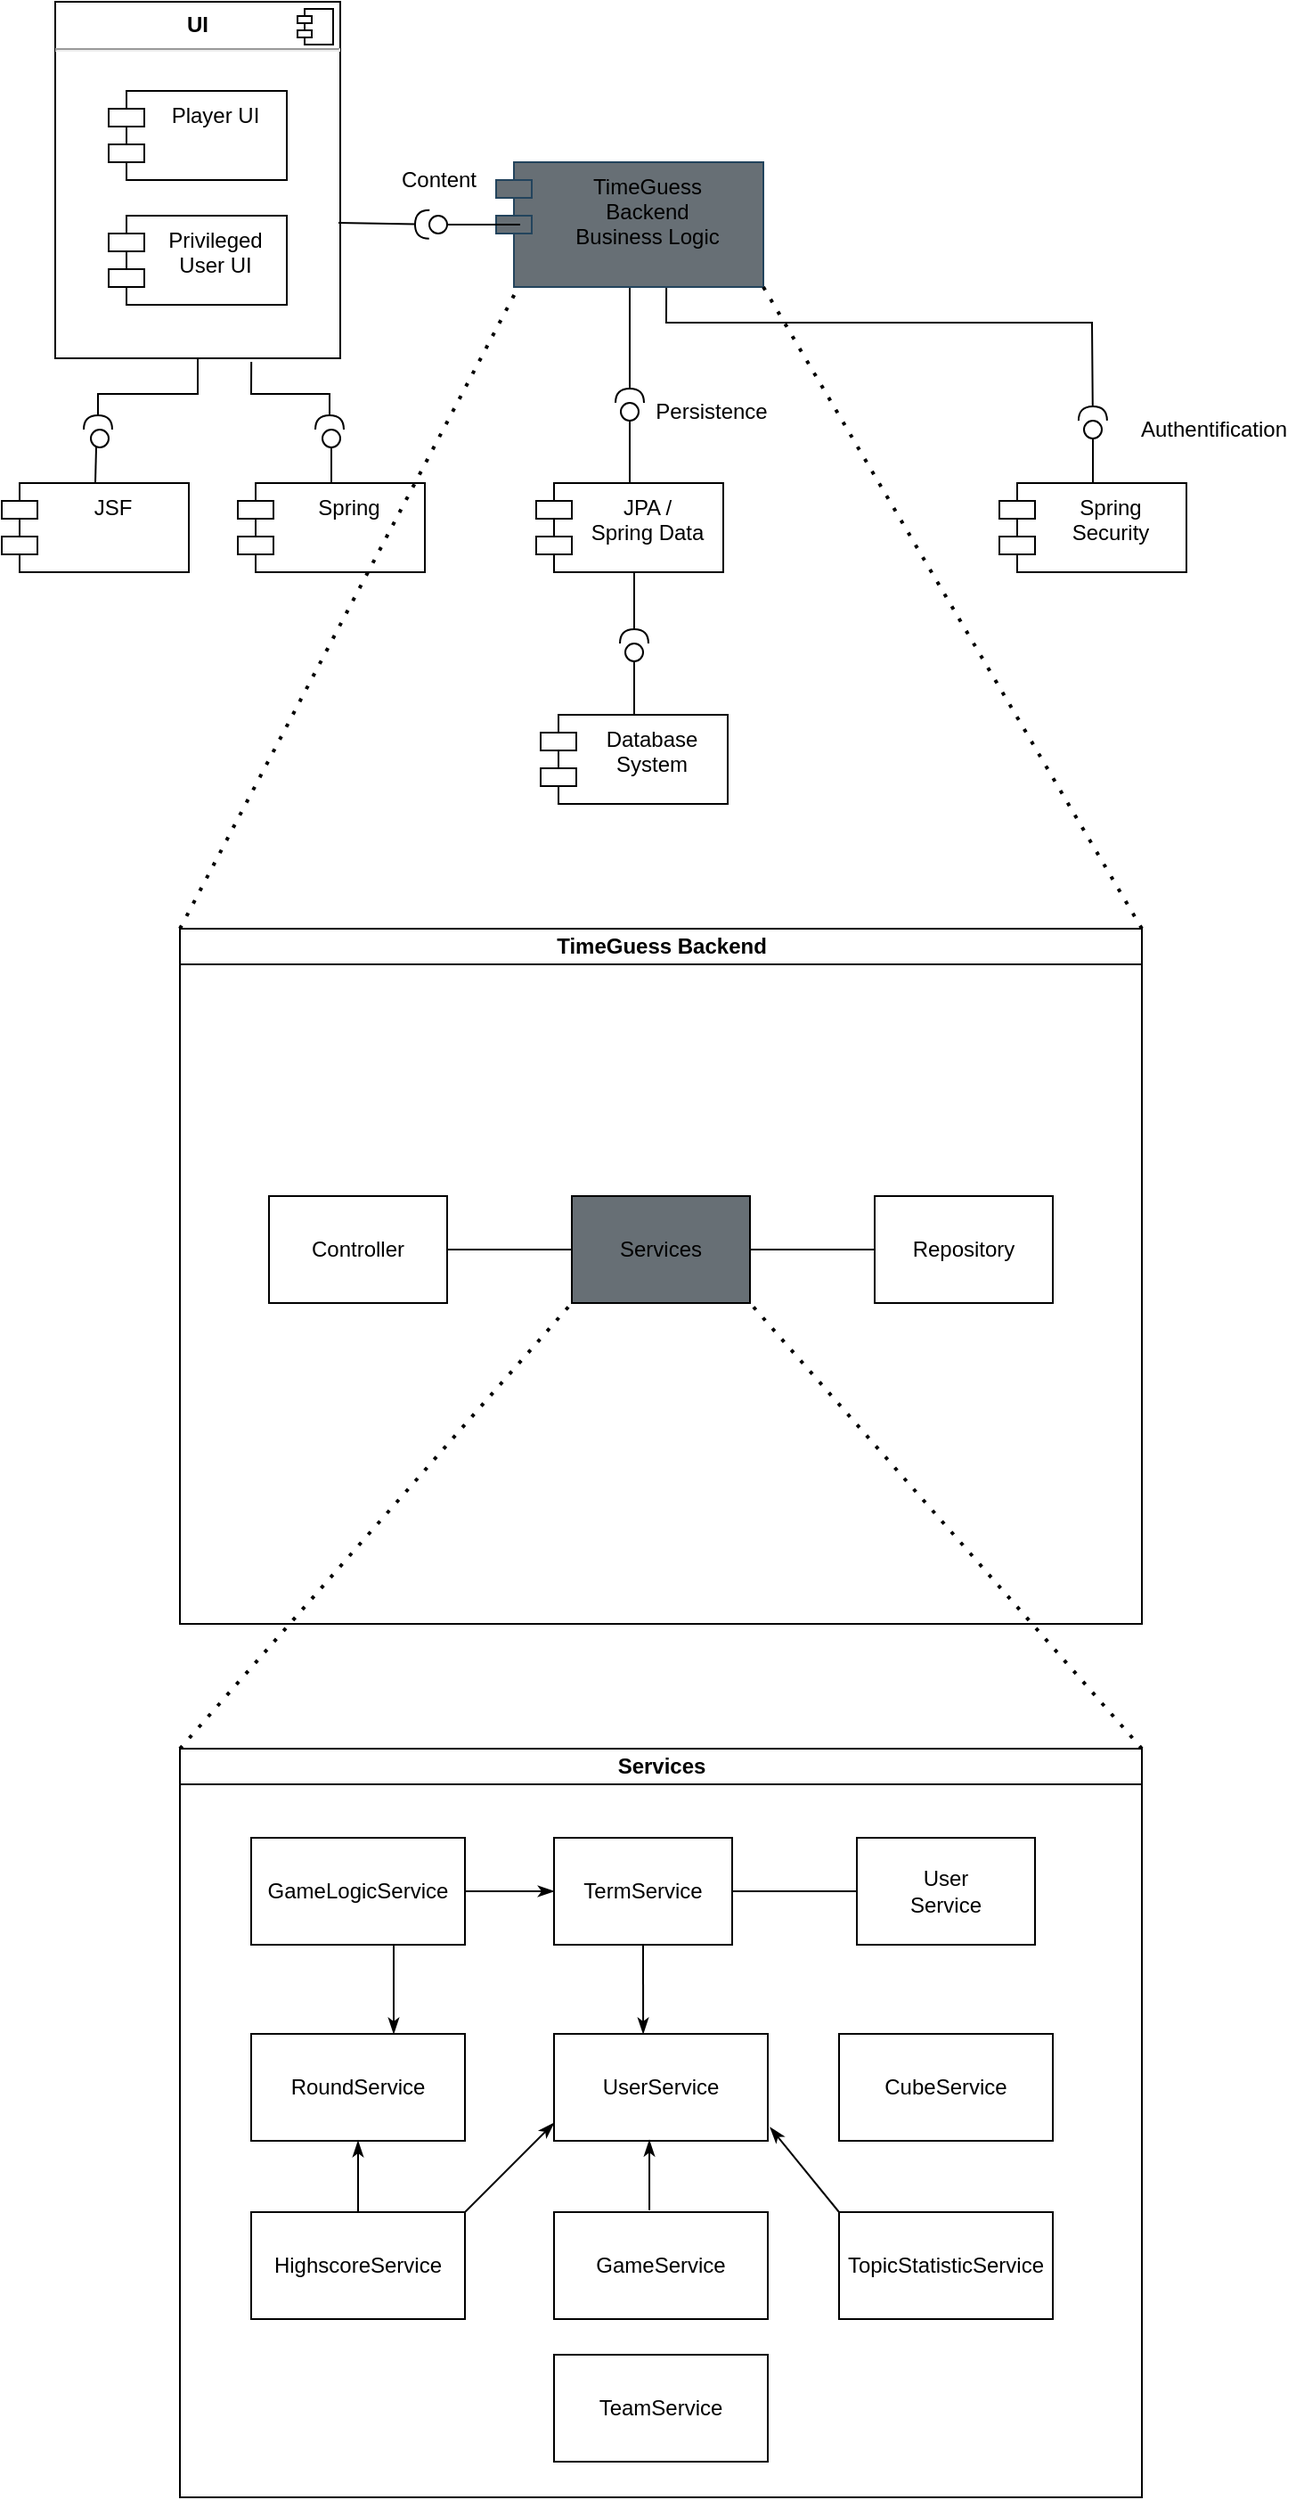 <mxfile version="14.7.9" type="device"><diagram id="rt7NIn523p_L0dynWBrs" name="Page-1"><mxGraphModel dx="1422" dy="804" grid="1" gridSize="10" guides="1" tooltips="1" connect="1" arrows="1" fold="1" page="1" pageScale="1" pageWidth="850" pageHeight="2000" math="0" shadow="0"><root><mxCell id="0"/><mxCell id="1" parent="0"/><mxCell id="g4oZW4oIOopWvnvhJMhC-8" value="JSF" style="shape=module;align=left;spacingLeft=20;align=center;verticalAlign=top;" parent="1" vertex="1"><mxGeometry x="40" y="540" width="105" height="50" as="geometry"/></mxCell><mxCell id="g4oZW4oIOopWvnvhJMhC-9" value="&lt;div&gt;Persistence&lt;/div&gt;" style="text;html=1;align=center;verticalAlign=middle;resizable=0;points=[];autosize=1;" parent="1" vertex="1"><mxGeometry x="397.5" y="490" width="80" height="20" as="geometry"/></mxCell><mxCell id="g4oZW4oIOopWvnvhJMhC-11" value="&lt;p style=&quot;margin: 0px ; margin-top: 6px ; text-align: center&quot;&gt;&lt;b&gt;UI&lt;/b&gt;&lt;/p&gt;&lt;hr&gt;&lt;p style=&quot;margin: 0px ; margin-left: 8px&quot;&gt;&lt;br&gt;&lt;/p&gt;" style="align=left;overflow=fill;html=1;dropTarget=0;" parent="1" vertex="1"><mxGeometry x="70" y="270" width="160" height="200" as="geometry"/></mxCell><mxCell id="g4oZW4oIOopWvnvhJMhC-12" value="" style="shape=component;jettyWidth=8;jettyHeight=4;" parent="g4oZW4oIOopWvnvhJMhC-11" vertex="1"><mxGeometry x="1" width="20" height="20" relative="1" as="geometry"><mxPoint x="-24" y="4" as="offset"/></mxGeometry></mxCell><mxCell id="g4oZW4oIOopWvnvhJMhC-13" value="Privileged&#xA;User UI" style="shape=module;align=left;spacingLeft=20;align=center;verticalAlign=top;" parent="1" vertex="1"><mxGeometry x="100" y="390" width="100" height="50" as="geometry"/></mxCell><mxCell id="g4oZW4oIOopWvnvhJMhC-15" value="Player UI" style="shape=module;align=left;spacingLeft=20;align=center;verticalAlign=top;" parent="1" vertex="1"><mxGeometry x="100" y="320" width="100" height="50" as="geometry"/></mxCell><mxCell id="g4oZW4oIOopWvnvhJMhC-31" value="" style="rounded=0;orthogonalLoop=1;jettySize=auto;html=1;endArrow=none;endFill=0;exitX=0.5;exitY=0;exitDx=0;exitDy=0;" parent="1" source="g4oZW4oIOopWvnvhJMhC-8" edge="1"><mxGeometry relative="1" as="geometry"><mxPoint x="400" y="365" as="sourcePoint"/><mxPoint x="93" y="520" as="targetPoint"/></mxGeometry></mxCell><mxCell id="g4oZW4oIOopWvnvhJMhC-33" value="" style="ellipse;whiteSpace=wrap;html=1;fontFamily=Helvetica;fontSize=12;fontColor=#000000;align=center;strokeColor=#000000;fillColor=#ffffff;points=[];aspect=fixed;resizable=0;" parent="1" vertex="1"><mxGeometry x="90" y="510" width="10" height="10" as="geometry"/></mxCell><mxCell id="g4oZW4oIOopWvnvhJMhC-35" value="" style="rounded=0;orthogonalLoop=1;jettySize=auto;html=1;endArrow=halfCircle;endFill=0;endSize=6;strokeWidth=1;exitX=0.5;exitY=1;exitDx=0;exitDy=0;" parent="1" source="g4oZW4oIOopWvnvhJMhC-11" edge="1"><mxGeometry relative="1" as="geometry"><mxPoint x="150" y="470" as="sourcePoint"/><mxPoint x="94" y="510" as="targetPoint"/><Array as="points"><mxPoint x="150" y="490"/><mxPoint x="94" y="490"/></Array></mxGeometry></mxCell><mxCell id="g4oZW4oIOopWvnvhJMhC-36" value="JPA /&#xA;Spring Data&#xA;" style="shape=module;align=left;spacingLeft=20;align=center;verticalAlign=top;" parent="1" vertex="1"><mxGeometry x="340" y="540" width="105" height="50" as="geometry"/></mxCell><mxCell id="g4oZW4oIOopWvnvhJMhC-37" value="" style="rounded=0;orthogonalLoop=1;jettySize=auto;html=1;endArrow=none;endFill=0;exitX=0.5;exitY=0;exitDx=0;exitDy=0;" parent="1" source="g4oZW4oIOopWvnvhJMhC-36" target="g4oZW4oIOopWvnvhJMhC-38" edge="1"><mxGeometry relative="1" as="geometry"><mxPoint x="642.5" y="365" as="sourcePoint"/><mxPoint x="412.5" y="520" as="targetPoint"/></mxGeometry></mxCell><mxCell id="g4oZW4oIOopWvnvhJMhC-38" value="" style="ellipse;whiteSpace=wrap;html=1;fontFamily=Helvetica;fontSize=12;fontColor=#000000;align=center;strokeColor=#000000;fillColor=#ffffff;points=[];aspect=fixed;resizable=0;" parent="1" vertex="1"><mxGeometry x="387.5" y="495" width="10" height="10" as="geometry"/></mxCell><mxCell id="g4oZW4oIOopWvnvhJMhC-39" value="" style="rounded=0;orthogonalLoop=1;jettySize=auto;html=1;endArrow=halfCircle;endFill=0;endSize=6;strokeWidth=1;" parent="1" source="g4oZW4oIOopWvnvhJMhC-45" target="g4oZW4oIOopWvnvhJMhC-38" edge="1"><mxGeometry relative="1" as="geometry"><mxPoint x="392.5" y="470" as="sourcePoint"/><mxPoint x="392.5" y="500" as="targetPoint"/></mxGeometry></mxCell><mxCell id="g4oZW4oIOopWvnvhJMhC-40" value="Spring&#xA;Security" style="shape=module;align=left;spacingLeft=20;align=center;verticalAlign=top;" parent="1" vertex="1"><mxGeometry x="600" y="540" width="105" height="50" as="geometry"/></mxCell><mxCell id="g4oZW4oIOopWvnvhJMhC-41" value="" style="rounded=0;orthogonalLoop=1;jettySize=auto;html=1;endArrow=none;endFill=0;exitX=0.5;exitY=0;exitDx=0;exitDy=0;" parent="1" source="g4oZW4oIOopWvnvhJMhC-40" target="g4oZW4oIOopWvnvhJMhC-42" edge="1"><mxGeometry relative="1" as="geometry"><mxPoint x="902.5" y="375" as="sourcePoint"/><mxPoint x="672.5" y="530" as="targetPoint"/></mxGeometry></mxCell><mxCell id="g4oZW4oIOopWvnvhJMhC-42" value="" style="ellipse;whiteSpace=wrap;html=1;fontFamily=Helvetica;fontSize=12;fontColor=#000000;align=center;strokeColor=#000000;fillColor=#ffffff;points=[];aspect=fixed;resizable=0;" parent="1" vertex="1"><mxGeometry x="647.5" y="505" width="10" height="10" as="geometry"/></mxCell><mxCell id="g4oZW4oIOopWvnvhJMhC-43" value="" style="rounded=0;orthogonalLoop=1;jettySize=auto;html=1;endArrow=halfCircle;endFill=0;endSize=6;strokeWidth=1;exitX=0.637;exitY=1;exitDx=0;exitDy=0;exitPerimeter=0;" parent="1" source="g4oZW4oIOopWvnvhJMhC-45" target="g4oZW4oIOopWvnvhJMhC-42" edge="1"><mxGeometry relative="1" as="geometry"><mxPoint x="652.5" y="480" as="sourcePoint"/><mxPoint x="652.5" y="510" as="targetPoint"/><Array as="points"><mxPoint x="413" y="450"/><mxPoint x="652" y="450"/></Array></mxGeometry></mxCell><mxCell id="g4oZW4oIOopWvnvhJMhC-44" value="Authentification" style="text;html=1;align=center;verticalAlign=middle;resizable=0;points=[];autosize=1;" parent="1" vertex="1"><mxGeometry x="670" y="500" width="100" height="20" as="geometry"/></mxCell><mxCell id="g4oZW4oIOopWvnvhJMhC-45" value="TimeGuess&#xA;Backend&#xA;Business Logic&#xA;" style="shape=module;align=left;spacingLeft=20;align=center;verticalAlign=top;strokeColor=#23445d;fillColor=#676F75;" parent="1" vertex="1"><mxGeometry x="317.5" y="360" width="150" height="70" as="geometry"/></mxCell><mxCell id="g4oZW4oIOopWvnvhJMhC-51" value="" style="rounded=0;orthogonalLoop=1;jettySize=auto;html=1;endArrow=none;endFill=0;exitX=0.09;exitY=0.5;exitDx=0;exitDy=0;exitPerimeter=0;" parent="1" source="g4oZW4oIOopWvnvhJMhC-45" target="g4oZW4oIOopWvnvhJMhC-53" edge="1"><mxGeometry relative="1" as="geometry"><mxPoint x="320" y="395" as="sourcePoint"/></mxGeometry></mxCell><mxCell id="g4oZW4oIOopWvnvhJMhC-53" value="" style="ellipse;whiteSpace=wrap;html=1;fontFamily=Helvetica;fontSize=12;fontColor=#000000;align=center;strokeColor=#000000;fillColor=#ffffff;points=[];aspect=fixed;resizable=0;" parent="1" vertex="1"><mxGeometry x="280" y="390" width="10" height="10" as="geometry"/></mxCell><mxCell id="g4oZW4oIOopWvnvhJMhC-54" value="" style="rounded=0;orthogonalLoop=1;jettySize=auto;html=1;endArrow=halfCircle;endFill=0;endSize=6;strokeWidth=1;exitX=0.994;exitY=0.62;exitDx=0;exitDy=0;exitPerimeter=0;" parent="1" source="g4oZW4oIOopWvnvhJMhC-11" target="g4oZW4oIOopWvnvhJMhC-53" edge="1"><mxGeometry relative="1" as="geometry"><mxPoint x="230" y="382.308" as="sourcePoint"/><mxPoint x="280" y="390" as="targetPoint"/></mxGeometry></mxCell><mxCell id="g4oZW4oIOopWvnvhJMhC-55" value="Database&#xA;System&#xA;" style="shape=module;align=left;spacingLeft=20;align=center;verticalAlign=top;" parent="1" vertex="1"><mxGeometry x="342.5" y="670" width="105" height="50" as="geometry"/></mxCell><mxCell id="g4oZW4oIOopWvnvhJMhC-56" value="" style="rounded=0;orthogonalLoop=1;jettySize=auto;html=1;endArrow=none;endFill=0;exitX=0.5;exitY=0;exitDx=0;exitDy=0;" parent="1" source="g4oZW4oIOopWvnvhJMhC-55" edge="1"><mxGeometry relative="1" as="geometry"><mxPoint x="645" y="475" as="sourcePoint"/><mxPoint x="395" y="640" as="targetPoint"/></mxGeometry></mxCell><mxCell id="g4oZW4oIOopWvnvhJMhC-57" value="" style="ellipse;whiteSpace=wrap;html=1;fontFamily=Helvetica;fontSize=12;fontColor=#000000;align=center;strokeColor=#000000;fillColor=#ffffff;points=[];aspect=fixed;resizable=0;" parent="1" vertex="1"><mxGeometry x="390" y="630" width="10" height="10" as="geometry"/></mxCell><mxCell id="g4oZW4oIOopWvnvhJMhC-58" value="" style="rounded=0;orthogonalLoop=1;jettySize=auto;html=1;endArrow=halfCircle;endFill=0;endSize=6;strokeWidth=1;" parent="1" target="g4oZW4oIOopWvnvhJMhC-57" edge="1"><mxGeometry relative="1" as="geometry"><mxPoint x="395" y="590" as="sourcePoint"/><mxPoint x="395" y="610" as="targetPoint"/></mxGeometry></mxCell><mxCell id="g4oZW4oIOopWvnvhJMhC-61" value="Spring" style="shape=module;align=left;spacingLeft=20;align=center;verticalAlign=top;" parent="1" vertex="1"><mxGeometry x="172.5" y="540" width="105" height="50" as="geometry"/></mxCell><mxCell id="g4oZW4oIOopWvnvhJMhC-62" value="" style="rounded=0;orthogonalLoop=1;jettySize=auto;html=1;endArrow=none;endFill=0;exitX=0.5;exitY=0;exitDx=0;exitDy=0;" parent="1" source="g4oZW4oIOopWvnvhJMhC-61" target="g4oZW4oIOopWvnvhJMhC-63" edge="1"><mxGeometry relative="1" as="geometry"><mxPoint x="230" y="530" as="sourcePoint"/><mxPoint x="230" y="510" as="targetPoint"/></mxGeometry></mxCell><mxCell id="g4oZW4oIOopWvnvhJMhC-63" value="" style="ellipse;whiteSpace=wrap;html=1;fontFamily=Helvetica;fontSize=12;fontColor=#000000;align=center;strokeColor=#000000;fillColor=#ffffff;points=[];aspect=fixed;resizable=0;" parent="1" vertex="1"><mxGeometry x="220" y="510" width="10" height="10" as="geometry"/></mxCell><mxCell id="g4oZW4oIOopWvnvhJMhC-64" value="" style="rounded=0;orthogonalLoop=1;jettySize=auto;html=1;endArrow=halfCircle;endFill=0;endSize=6;strokeWidth=1;exitX=0.688;exitY=1.01;exitDx=0;exitDy=0;exitPerimeter=0;" parent="1" source="g4oZW4oIOopWvnvhJMhC-11" edge="1"><mxGeometry relative="1" as="geometry"><mxPoint x="252.5" y="470" as="sourcePoint"/><mxPoint x="224" y="510" as="targetPoint"/><Array as="points"><mxPoint x="180" y="490"/><mxPoint x="224" y="490"/></Array></mxGeometry></mxCell><mxCell id="i-UX688RtI2lYU_k6VrJ-10" value="&lt;div&gt;Content&lt;/div&gt;" style="text;html=1;align=center;verticalAlign=middle;resizable=0;points=[];autosize=1;" parent="1" vertex="1"><mxGeometry x="255" y="360" width="60" height="20" as="geometry"/></mxCell><mxCell id="TtMqL23Jmk7Lx8U-e9z_-1" value="TimeGuess Backend" style="swimlane;html=1;startSize=20;horizontal=1;containerType=tree;newEdgeStyle={&quot;edgeStyle&quot;:&quot;elbowEdgeStyle&quot;,&quot;startArrow&quot;:&quot;none&quot;,&quot;endArrow&quot;:&quot;none&quot;};" parent="1" vertex="1"><mxGeometry x="140" y="790" width="540" height="390" as="geometry"><mxRectangle x="140" y="790" width="150" height="20" as="alternateBounds"/></mxGeometry></mxCell><mxCell id="TtMqL23Jmk7Lx8U-e9z_-2" value="Services" style="whiteSpace=wrap;html=1;align=center;verticalAlign=middle;treeFolding=1;treeMoving=1;newEdgeStyle={&quot;edgeStyle&quot;:&quot;elbowEdgeStyle&quot;,&quot;startArrow&quot;:&quot;none&quot;,&quot;endArrow&quot;:&quot;none&quot;};fillColor=#676F75;" parent="TtMqL23Jmk7Lx8U-e9z_-1" vertex="1"><mxGeometry x="220" y="150" width="100" height="60" as="geometry"/></mxCell><mxCell id="TtMqL23Jmk7Lx8U-e9z_-3" value="" style="edgeStyle=elbowEdgeStyle;rounded=0;orthogonalLoop=1;jettySize=auto;html=1;elbow=horizontal;startArrow=none;endArrow=none;" parent="TtMqL23Jmk7Lx8U-e9z_-1" source="TtMqL23Jmk7Lx8U-e9z_-2" target="TtMqL23Jmk7Lx8U-e9z_-4" edge="1"><mxGeometry relative="1" as="geometry"/></mxCell><mxCell id="TtMqL23Jmk7Lx8U-e9z_-4" value="Controller" style="whiteSpace=wrap;html=1;align=center;verticalAlign=middle;treeFolding=1;treeMoving=1;newEdgeStyle={&quot;edgeStyle&quot;:&quot;elbowEdgeStyle&quot;,&quot;startArrow&quot;:&quot;none&quot;,&quot;endArrow&quot;:&quot;none&quot;};" parent="TtMqL23Jmk7Lx8U-e9z_-1" vertex="1"><mxGeometry x="50" y="150" width="100" height="60" as="geometry"/></mxCell><mxCell id="TtMqL23Jmk7Lx8U-e9z_-5" value="" style="edgeStyle=elbowEdgeStyle;rounded=0;orthogonalLoop=1;jettySize=auto;html=1;elbow=horizontal;startArrow=none;endArrow=none;" parent="TtMqL23Jmk7Lx8U-e9z_-1" source="TtMqL23Jmk7Lx8U-e9z_-2" target="TtMqL23Jmk7Lx8U-e9z_-6" edge="1"><mxGeometry relative="1" as="geometry"/></mxCell><mxCell id="TtMqL23Jmk7Lx8U-e9z_-6" value="Repository" style="whiteSpace=wrap;html=1;align=center;verticalAlign=middle;treeFolding=1;treeMoving=1;newEdgeStyle={&quot;edgeStyle&quot;:&quot;elbowEdgeStyle&quot;,&quot;startArrow&quot;:&quot;none&quot;,&quot;endArrow&quot;:&quot;none&quot;};" parent="TtMqL23Jmk7Lx8U-e9z_-1" vertex="1"><mxGeometry x="390" y="150" width="100" height="60" as="geometry"/></mxCell><mxCell id="TtMqL23Jmk7Lx8U-e9z_-7" value="Services" style="swimlane;html=1;startSize=20;horizontal=1;containerType=tree;newEdgeStyle={&quot;edgeStyle&quot;:&quot;elbowEdgeStyle&quot;,&quot;startArrow&quot;:&quot;none&quot;,&quot;endArrow&quot;:&quot;none&quot;};" parent="1" vertex="1"><mxGeometry x="140" y="1250" width="540" height="420" as="geometry"/></mxCell><mxCell id="TtMqL23Jmk7Lx8U-e9z_-8" value="TermService" style="whiteSpace=wrap;html=1;align=center;verticalAlign=middle;treeFolding=1;treeMoving=1;newEdgeStyle={&quot;edgeStyle&quot;:&quot;elbowEdgeStyle&quot;,&quot;startArrow&quot;:&quot;none&quot;,&quot;endArrow&quot;:&quot;none&quot;};fillColor=#FFFFFF;" parent="TtMqL23Jmk7Lx8U-e9z_-7" vertex="1"><mxGeometry x="210" y="50" width="100" height="60" as="geometry"/></mxCell><mxCell id="TtMqL23Jmk7Lx8U-e9z_-9" value="" style="edgeStyle=elbowEdgeStyle;rounded=0;orthogonalLoop=1;jettySize=auto;html=1;elbow=horizontal;startArrow=classicThin;endArrow=none;endFill=0;startFill=1;" parent="TtMqL23Jmk7Lx8U-e9z_-7" source="TtMqL23Jmk7Lx8U-e9z_-8" target="TtMqL23Jmk7Lx8U-e9z_-10" edge="1"><mxGeometry relative="1" as="geometry"/></mxCell><mxCell id="TtMqL23Jmk7Lx8U-e9z_-10" value="GameLogicService" style="whiteSpace=wrap;html=1;align=center;verticalAlign=middle;treeFolding=1;treeMoving=1;newEdgeStyle={&quot;edgeStyle&quot;:&quot;elbowEdgeStyle&quot;,&quot;startArrow&quot;:&quot;none&quot;,&quot;endArrow&quot;:&quot;none&quot;};" parent="TtMqL23Jmk7Lx8U-e9z_-7" vertex="1"><mxGeometry x="40" y="50" width="120" height="60" as="geometry"/></mxCell><mxCell id="TtMqL23Jmk7Lx8U-e9z_-11" value="" style="edgeStyle=elbowEdgeStyle;rounded=0;orthogonalLoop=1;jettySize=auto;html=1;elbow=horizontal;startArrow=none;endArrow=classicThin;startFill=0;endFill=1;" parent="TtMqL23Jmk7Lx8U-e9z_-7" target="TtMqL23Jmk7Lx8U-e9z_-12" edge="1"><mxGeometry relative="1" as="geometry"><mxPoint x="160" y="110" as="sourcePoint"/><Array as="points"><mxPoint x="120" y="110"/></Array></mxGeometry></mxCell><mxCell id="TtMqL23Jmk7Lx8U-e9z_-12" value="RoundService" style="whiteSpace=wrap;html=1;align=center;verticalAlign=middle;treeFolding=1;treeMoving=1;newEdgeStyle={&quot;edgeStyle&quot;:&quot;elbowEdgeStyle&quot;,&quot;startArrow&quot;:&quot;none&quot;,&quot;endArrow&quot;:&quot;none&quot;};" parent="TtMqL23Jmk7Lx8U-e9z_-7" vertex="1"><mxGeometry x="40" y="160" width="120" height="60" as="geometry"/></mxCell><mxCell id="TtMqL23Jmk7Lx8U-e9z_-13" value="" style="edgeStyle=elbowEdgeStyle;rounded=0;orthogonalLoop=1;jettySize=auto;html=1;elbow=horizontal;startArrow=none;endArrow=none;" parent="TtMqL23Jmk7Lx8U-e9z_-7" source="TtMqL23Jmk7Lx8U-e9z_-8" target="TtMqL23Jmk7Lx8U-e9z_-14" edge="1"><mxGeometry relative="1" as="geometry"/></mxCell><mxCell id="TtMqL23Jmk7Lx8U-e9z_-14" value="User&lt;span style=&quot;color: rgba(0 , 0 , 0 , 0) ; font-family: monospace ; font-size: 0px&quot;&gt;%3CmxGraphModel%3E%3Croot%3E%3CmxCell%20id%3D%220%22%2F%3E%3CmxCell%20id%3D%221%22%20parent%3D%220%22%2F%3E%3CmxCell%20id%3D%222%22%20value%3D%22TimeGuess%20Backend%22%20style%3D%22swimlane%3Bhtml%3D1%3BstartSize%3D20%3Bhorizontal%3D1%3BcontainerType%3Dtree%3BnewEdgeStyle%3D%7B%26quot%3BedgeStyle%26quot%3B%3A%26quot%3BelbowEdgeStyle%26quot%3B%2C%26quot%3BstartArrow%26quot%3B%3A%26quot%3Bnone%26quot%3B%2C%26quot%3BendArrow%26quot%3B%3A%26quot%3Bnone%26quot%3B%7D%3B%22%20vertex%3D%221%22%20parent%3D%221%22%3E%3CmxGeometry%20x%3D%22140%22%20y%3D%2220%22%20width%3D%22540%22%20height%3D%22390%22%20as%3D%22geometry%22%2F%3E%3C%2FmxCell%3E%3CmxCell%20id%3D%223%22%20value%3D%22Services%22%20style%3D%22whiteSpace%3Dwrap%3Bhtml%3D1%3Balign%3Dcenter%3BverticalAlign%3Dmiddle%3BtreeFolding%3D1%3BtreeMoving%3D1%3BnewEdgeStyle%3D%7B%26quot%3BedgeStyle%26quot%3B%3A%26quot%3BelbowEdgeStyle%26quot%3B%2C%26quot%3BstartArrow%26quot%3B%3A%26quot%3Bnone%26quot%3B%2C%26quot%3BendArrow%26quot%3B%3A%26quot%3Bnone%26quot%3B%7D%3BfillColor%3D%23676F75%3B%22%20vertex%3D%221%22%20parent%3D%222%22%3E%3CmxGeometry%20x%3D%22220%22%20y%3D%22150%22%20width%3D%22100%22%20height%3D%2260%22%20as%3D%22geometry%22%2F%3E%3C%2FmxCell%3E%3CmxCell%20id%3D%224%22%20value%3D%22%22%20style%3D%22edgeStyle%3DelbowEdgeStyle%3Brounded%3D0%3BorthogonalLoop%3D1%3BjettySize%3Dauto%3Bhtml%3D1%3Belbow%3Dhorizontal%3BstartArrow%3Dnone%3BendArrow%3Dnone%3B%22%20edge%3D%221%22%20parent%3D%222%22%20source%3D%223%22%20target%3D%225%22%3E%3CmxGeometry%20relative%3D%221%22%20as%3D%22geometry%22%2F%3E%3C%2FmxCell%3E%3CmxCell%20id%3D%225%22%20value%3D%22Controller%22%20style%3D%22whiteSpace%3Dwrap%3Bhtml%3D1%3Balign%3Dcenter%3BverticalAlign%3Dmiddle%3BtreeFolding%3D1%3BtreeMoving%3D1%3BnewEdgeStyle%3D%7B%26quot%3BedgeStyle%26quot%3B%3A%26quot%3BelbowEdgeStyle%26quot%3B%2C%26quot%3BstartArrow%26quot%3B%3A%26quot%3Bnone%26quot%3B%2C%26quot%3BendArrow%26quot%3B%3A%26quot%3Bnone%26quot%3B%7D%3B%22%20vertex%3D%221%22%20parent%3D%222%22%3E%3CmxGeometry%20x%3D%2250%22%20y%3D%22150%22%20width%3D%22100%22%20height%3D%2260%22%20as%3D%22geometry%22%2F%3E%3C%2FmxCell%3E%3CmxCell%20id%3D%226%22%20value%3D%22%22%20style%3D%22edgeStyle%3DelbowEdgeStyle%3Brounded%3D0%3BorthogonalLoop%3D1%3BjettySize%3Dauto%3Bhtml%3D1%3Belbow%3Dhorizontal%3BstartArrow%3Dnone%3BendArrow%3Dnone%3B%22%20edge%3D%221%22%20parent%3D%222%22%20source%3D%223%22%20target%3D%227%22%3E%3CmxGeometry%20relative%3D%221%22%20as%3D%22geometry%22%2F%3E%3C%2FmxCell%3E%3CmxCell%20id%3D%227%22%20value%3D%22Model%22%20style%3D%22whiteSpace%3Dwrap%3Bhtml%3D1%3Balign%3Dcenter%3BverticalAlign%3Dmiddle%3BtreeFolding%3D1%3BtreeMoving%3D1%3BnewEdgeStyle%3D%7B%26quot%3BedgeStyle%26quot%3B%3A%26quot%3BelbowEdgeStyle%26quot%3B%2C%26quot%3BstartArrow%26quot%3B%3A%26quot%3Bnone%26quot%3B%2C%26quot%3BendArrow%26quot%3B%3A%26quot%3Bnone%26quot%3B%7D%3B%22%20vertex%3D%221%22%20parent%3D%222%22%3E%3CmxGeometry%20x%3D%22390%22%20y%3D%22150%22%20width%3D%22100%22%20height%3D%2260%22%20as%3D%22geometry%22%2F%3E%3C%2FmxCell%3E%3C%2Froot%3E%3C%2FmxGraphModel%3E&lt;/span&gt;&lt;br&gt;Service" style="whiteSpace=wrap;html=1;align=center;verticalAlign=middle;treeFolding=1;treeMoving=1;newEdgeStyle={&quot;edgeStyle&quot;:&quot;elbowEdgeStyle&quot;,&quot;startArrow&quot;:&quot;none&quot;,&quot;endArrow&quot;:&quot;none&quot;};fillColor=#FFFFFF;" parent="TtMqL23Jmk7Lx8U-e9z_-7" vertex="1"><mxGeometry x="380" y="50" width="100" height="60" as="geometry"/></mxCell><mxCell id="TtMqL23Jmk7Lx8U-e9z_-15" value="UserService&lt;span style=&quot;color: rgba(0 , 0 , 0 , 0) ; font-family: monospace ; font-size: 0px&quot;&gt;phModel%3E%3Croot%3E%3CmxCell%20id%3D%220%22%2F%3E%3CmxCell%20id%3D%221%22%20parent%3D%220%22%2F%3E%3CmxCell%20id%3D%222%22%20value%3D%22TimeGuess%20Backend%22%20style%3D%22swimlane%3Bhtml%3D1%3BstartSize%3D20%3Bhorizontal%3D1%3BcontainerType%3Dtree%3BnewEdgeStyle%3D%7B%26quot%3BedgeStyle%26quot%3B%3A%26quot%3BelbowEdgeStyle%26quot%3B%2C%26quot%3BstartArrow%26quot%3B%3A%26quot%3Bnone%26quot%3B%2C%26quot%3BendArrow%26quot%3B%3A%26quot%3Bnone%26quot%3B%7D%3B%22%20vertex%3D%221%22%20parent%3D%221%22%3E%3CmxGeometry%20x%3D%22140%22%20y%3D%2220%22%20width%3D%22540%22%20height%3D%22390%22%20as%3D%22geometry%22%2F%3E%3C%2FmxCell%3E%3CmxCell%20id%3D%223%22%20value%3D%22Services%22%20style%3D%22whiteSpace%3Dwrap%3Bhtml%3D1%3Balign%3Dcenter%3BverticalAlign%3Dmiddle%3BtreeFolding%3D1%3BtreeMoving%3D1%3BnewEdgeStyle%3D%7B%26quot%3BedgeStyle%26quot%3B%3A%26quot%3BelbowEdgeStyle%26quot%3B%2C%26quot%3BstartArrow%26quot%3B%3A%26quot%3Bnone%26quot%3B%2C%26quot%3BendArrow%26quot%3B%3A%26quot%3Bnone%26quot%3B%7D%3BfillColor%3D%23676F75%3B%22%20vertex%3D%221%22%20parent%3D%222%22%3E%3CmxGeometry%20x%3D%22220%22%20y%3D%22150%22%20width%3D%22100%22%20height%3D%2260%22%20as%3D%22geometry%22%2F%3E%3C%2FmxCell%3E%3CmxCell%20id%3D%224%22%20value%3D%22%22%20style%3D%22edgeStyle%3DelbowEdgeStyle%3Brounded%3D0%3BorthogonalLoop%3D1%3BjettySize%3Dauto%3Bhtml%3D1%3Belbow%3Dhorizontal%3BstartArrow%3Dnone%3BendArrow%3Dnone%3B%22%20edge%3D%221%22%20parent%3D%222%22%20source%3D%223%22%20target%3D%225%22%3E%3CmxGeometry%20relative%3D%221%22%20as%3D%22geometry%22%2F%3E%3C%2FmxCell%3E%3CmxCell%20id%3D%225%22%20value%3D%22Controller%22%20style%3D%22whiteSpace%3Dwrap%3Bhtml%3D1%3Balign%3Dcenter%3BverticalAlign%3Dmiddle%3BtreeFolding%3D1%3BtreeMoving%3D1%3BnewEdgeStyle%3D%7B%26quot%3BedgeStyle%26quot%3B%3A%26quot%3BelbowEdgeStyle%26quot%3B%2C%26quot%3BstartArrow%26quot%3B%3A%26quot%3Bnone%26quot%3B%2C%26quot%3BendArrow%26quot%3B%3A%26quot%3Bnone%26quot%3B%7D%3B%22%20vertex%3D%221%22%20parent%3D%222%22%3E%3CmxGeometry%20x%3D%2250%22%20y%3D%22150%22%20width%3D%22100%22%20height%3D%2260%22%20as%3D%22geometry%22%2F%3E%3C%2FmxCell%3E%3CmxCell%20id%3D%226%22%20value%3D%22%22%20style%3D%22edgeStyle%3DelbowEdgeStyle%3Brounded%3D0%3BorthogonalLoop%3D1%3BjettySize%3Dauto%3Bhtml%3D1%3Belbow%3Dhorizontal%3BstartArrow%3Dnone%3BendArrow%3Dnone%3B%22%20edge%3D%221%22%20parent%3D%222%22%20source%3D%223%22%20target%3D%227%22%3E%3CmxGeometry%20relative%3D%221%22%20as%3D%22geometry%22%2F%3E%3C%2FmxCell%3E%3CmxCell%20id%3D%227%22%20value%3D%22Model%22%20style%3D%22whiteSpace%3Dwrap%3Bhtml%3D1%3Balign%3Dcenter%3BverticalAlign%3Dmiddle%3BtreeFolding%3D1%3BtreeMoving%3D1%3BnewEdgeStyle%3D%7B%26quot%3BedgeStyle%26quot%3B%3A%26quot%3BelbowEdgeStyle%26quot%3B%2C%26quot%3BstartArrow%26quot%3B%3A%26quot%3Bnone%26quot%3B%2C%26quot%3BendArrow%26quot%3B%3A%26quot%3Bnone%26quot%3B%7D%3B%22%20vertex%3D%221%22%20parent%3D%222%22%3E%3CmxGeometry%20x%3D%22390%22%20y%3D%22150%22%20width%3D%22100%22%20height%3D%2260%22%20as%3D%22geometry%22%2F%3E%3C%2FmxCell%3E%3C%2Froot%3E%3C%2FmxGraphModel%3&lt;/span&gt;" style="whiteSpace=wrap;html=1;align=center;verticalAlign=middle;treeFolding=1;treeMoving=1;newEdgeStyle={&quot;edgeStyle&quot;:&quot;elbowEdgeStyle&quot;,&quot;startArrow&quot;:&quot;none&quot;,&quot;endArrow&quot;:&quot;none&quot;};fillColor=#FFFFFF;" parent="TtMqL23Jmk7Lx8U-e9z_-7" vertex="1"><mxGeometry x="210" y="160" width="120" height="60" as="geometry"/></mxCell><mxCell id="TtMqL23Jmk7Lx8U-e9z_-16" value="CubeService&lt;span style=&quot;color: rgba(0 , 0 , 0 , 0) ; font-family: monospace ; font-size: 0px&quot;&gt;phModel%3E%3Croot%3E%3CmxCell%20id%3D%220%22%2F%3E%3CmxCell%20id%3D%221%22%20parent%3D%220%22%2F%3E%3CmxCell%20id%3D%222%22%20value%3D%22TimeGuess%20Backend%22%20style%3D%22swimlane%3Bhtml%3D1%3BstartSize%3D20%3Bhorizontal%3D1%3BcontainerType%3Dtree%3BnewEdgeStyle%3D%7B%26quot%3BedgeStyle%26quot%3B%3A%26quot%3BelbowEdgeStyle%26quot%3B%2C%26quot%3BstartArrow%26quot%3B%3A%26quot%3Bnone%26quot%3B%2C%26quot%3BendArrow%26quot%3B%3A%26quot%3Bnone%26quot%3B%7D%3B%22%20vertex%3D%221%22%20parent%3D%221%22%3E%3CmxGeometry%20x%3D%22140%22%20y%3D%2220%22%20width%3D%22540%22%20height%3D%22390%22%20as%3D%22geometry%22%2F%3E%3C%2FmxCell%3E%3CmxCell%20id%3D%223%22%20value%3D%22Services%22%20style%3D%22whiteSpace%3Dwrap%3Bhtml%3D1%3Balign%3Dcenter%3BverticalAlign%3Dmiddle%3BtreeFolding%3D1%3BtreeMoving%3D1%3BnewEdgeStyle%3D%7B%26quot%3BedgeStyle%26quot%3B%3A%26quot%3BelbowEdgeStyle%26quot%3B%2C%26quot%3BstartArrow%26quot%3B%3A%26quot%3Bnone%26quot%3B%2C%26quot%3BendArrow%26quot%3B%3A%26quot%3Bnone%26quot%3B%7D%3BfillColor%3D%23676F75%3B%22%20vertex%3D%221%22%20parent%3D%222%22%3E%3CmxGeometry%20x%3D%22220%22%20y%3D%22150%22%20width%3D%22100%22%20height%3D%2260%22%20as%3D%22geometry%22%2F%3E%3C%2FmxCell%3E%3CmxCell%20id%3D%224%22%20value%3D%22%22%20style%3D%22edgeStyle%3DelbowEdgeStyle%3Brounded%3D0%3BorthogonalLoop%3D1%3BjettySize%3Dauto%3Bhtml%3D1%3Belbow%3Dhorizontal%3BstartArrow%3Dnone%3BendArrow%3Dnone%3B%22%20edge%3D%221%22%20parent%3D%222%22%20source%3D%223%22%20target%3D%225%22%3E%3CmxGeometry%20relative%3D%221%22%20as%3D%22geometry%22%2F%3E%3C%2FmxCell%3E%3CmxCell%20id%3D%225%22%20value%3D%22Controller%22%20style%3D%22whiteSpace%3Dwrap%3Bhtml%3D1%3Balign%3Dcenter%3BverticalAlign%3Dmiddle%3BtreeFolding%3D1%3BtreeMoving%3D1%3BnewEdgeStyle%3D%7B%26quot%3BedgeStyle%26quot%3B%3A%26quot%3BelbowEdgeStyle%26quot%3B%2C%26quot%3BstartArrow%26quot%3B%3A%26quot%3Bnone%26quot%3B%2C%26quot%3BendArrow%26quot%3B%3A%26quot%3Bnone%26quot%3B%7D%3B%22%20vertex%3D%221%22%20parent%3D%222%22%3E%3CmxGeometry%20x%3D%2250%22%20y%3D%22150%22%20width%3D%22100%22%20height%3D%2260%22%20as%3D%22geometry%22%2F%3E%3C%2FmxCell%3E%3CmxCell%20id%3D%226%22%20value%3D%22%22%20style%3D%22edgeStyle%3DelbowEdgeStyle%3Brounded%3D0%3BorthogonalLoop%3D1%3BjettySize%3Dauto%3Bhtml%3D1%3Belbow%3Dhorizontal%3BstartArrow%3Dnone%3BendArrow%3Dnone%3B%22%20edge%3D%221%22%20parent%3D%222%22%20source%3D%223%22%20target%3D%227%22%3E%3CmxGeometry%20relative%3D%221%22%20as%3D%22geometry%22%2F%3E%3C%2FmxCell%3E%3CmxCell%20id%3D%227%22%20value%3D%22Model%22%20style%3D%22whiteSpace%3Dwrap%3Bhtml%3D1%3Balign%3Dcenter%3BverticalAlign%3Dmiddle%3BtreeFolding%3D1%3BtreeMoving%3D1%3BnewEdgeStyle%3D%7B%26quot%3BedgeStyle%26quot%3B%3A%26quot%3BelbowEdgeStyle%26quot%3B%2C%26quot%3BstartArrow%26quot%3B%3A%26quot%3Bnone%26quot%3B%2C%26quot%3BendArrow%26quot%3B%3A%26quot%3Bnone%26quot%3B%7D%3B%22%20vertex%3D%221%22%20parent%3D%222%22%3E%3CmxGeometry%20x%3D%22390%22%20y%3D%22150%22%20width%3D%22100%22%20height%3D%2260%22%20as%3D%22geometry%22%2F%3E%3C%2FmxCell%3E%3C%2Froot%3E%3C%2FmxGraphModel%3&lt;/span&gt;" style="whiteSpace=wrap;html=1;align=center;verticalAlign=middle;treeFolding=1;treeMoving=1;newEdgeStyle={&quot;edgeStyle&quot;:&quot;elbowEdgeStyle&quot;,&quot;startArrow&quot;:&quot;none&quot;,&quot;endArrow&quot;:&quot;none&quot;};fillColor=#FFFFFF;" parent="TtMqL23Jmk7Lx8U-e9z_-7" vertex="1"><mxGeometry x="370" y="160" width="120" height="60" as="geometry"/></mxCell><mxCell id="TtMqL23Jmk7Lx8U-e9z_-17" value="GameService&lt;span style=&quot;color: rgba(0 , 0 , 0 , 0) ; font-family: monospace ; font-size: 0px&quot;&gt;phModel%3E%3Croot%3E%3CmxCell%20id%3D%220%22%2F%3E%3CmxCell%20id%3D%221%22%20parent%3D%220%22%2F%3E%3CmxCell%20id%3D%222%22%20value%3D%22TimeGuess%20Backend%22%20style%3D%22swimlane%3Bhtml%3D1%3BstartSize%3D20%3Bhorizontal%3D1%3BcontainerType%3Dtree%3BnewEdgeStyle%3D%7B%26quot%3BedgeStyle%26quot%3B%3A%26quot%3BelbowEdgeStyle%26quot%3B%2C%26quot%3BstartArrow%26quot%3B%3A%26quot%3Bnone%26quot%3B%2C%26quot%3BendArrow%26quot%3B%3A%26quot%3Bnone%26quot%3B%7D%3B%22%20vertex%3D%221%22%20parent%3D%221%22%3E%3CmxGeometry%20x%3D%22140%22%20y%3D%2220%22%20width%3D%22540%22%20height%3D%22390%22%20as%3D%22geometry%22%2F%3E%3C%2FmxCell%3E%3CmxCell%20id%3D%223%22%20value%3D%22Services%22%20style%3D%22whiteSpace%3Dwrap%3Bhtml%3D1%3Balign%3Dcenter%3BverticalAlign%3Dmiddle%3BtreeFolding%3D1%3BtreeMoving%3D1%3BnewEdgeStyle%3D%7B%26quot%3BedgeStyle%26quot%3B%3A%26quot%3BelbowEdgeStyle%26quot%3B%2C%26quot%3BstartArrow%26quot%3B%3A%26quot%3Bnone%26quot%3B%2C%26quot%3BendArrow%26quot%3B%3A%26quot%3Bnone%26quot%3B%7D%3BfillColor%3D%23676F75%3B%22%20vertex%3D%221%22%20parent%3D%222%22%3E%3CmxGeometry%20x%3D%22220%22%20y%3D%22150%22%20width%3D%22100%22%20height%3D%2260%22%20as%3D%22geometry%22%2F%3E%3C%2FmxCell%3E%3CmxCell%20id%3D%224%22%20value%3D%22%22%20style%3D%22edgeStyle%3DelbowEdgeStyle%3Brounded%3D0%3BorthogonalLoop%3D1%3BjettySize%3Dauto%3Bhtml%3D1%3Belbow%3Dhorizontal%3BstartArrow%3Dnone%3BendArrow%3Dnone%3B%22%20edge%3D%221%22%20parent%3D%222%22%20source%3D%223%22%20target%3D%225%22%3E%3CmxGeometry%20relative%3D%221%22%20as%3D%22geometry%22%2F%3E%3C%2FmxCell%3E%3CmxCell%20id%3D%225%22%20value%3D%22Controller%22%20style%3D%22whiteSpace%3Dwrap%3Bhtml%3D1%3Balign%3Dcenter%3BverticalAlign%3Dmiddle%3BtreeFolding%3D1%3BtreeMoving%3D1%3BnewEdgeStyle%3D%7B%26quot%3BedgeStyle%26quot%3B%3A%26quot%3BelbowEdgeStyle%26quot%3B%2C%26quot%3BstartArrow%26quot%3B%3A%26quot%3Bnone%26quot%3B%2C%26quot%3BendArrow%26quot%3B%3A%26quot%3Bnone%26quot%3B%7D%3B%22%20vertex%3D%221%22%20parent%3D%222%22%3E%3CmxGeometry%20x%3D%2250%22%20y%3D%22150%22%20width%3D%22100%22%20height%3D%2260%22%20as%3D%22geometry%22%2F%3E%3C%2FmxCell%3E%3CmxCell%20id%3D%226%22%20value%3D%22%22%20style%3D%22edgeStyle%3DelbowEdgeStyle%3Brounded%3D0%3BorthogonalLoop%3D1%3BjettySize%3Dauto%3Bhtml%3D1%3Belbow%3Dhorizontal%3BstartArrow%3Dnone%3BendArrow%3Dnone%3B%22%20edge%3D%221%22%20parent%3D%222%22%20source%3D%223%22%20target%3D%227%22%3E%3CmxGeometry%20relative%3D%221%22%20as%3D%22geometry%22%2F%3E%3C%2FmxCell%3E%3CmxCell%20id%3D%227%22%20value%3D%22Model%22%20style%3D%22whiteSpace%3Dwrap%3Bhtml%3D1%3Balign%3Dcenter%3BverticalAlign%3Dmiddle%3BtreeFolding%3D1%3BtreeMoving%3D1%3BnewEdgeStyle%3D%7B%26quot%3BedgeStyle%26quot%3B%3A%26quot%3BelbowEdgeStyle%26quot%3B%2C%26quot%3BstartArrow%26quot%3B%3A%26quot%3Bnone%26quot%3B%2C%26quot%3BendArrow%26quot%3B%3A%26quot%3Bnone%26quot%3B%7D%3B%22%20vertex%3D%221%22%20parent%3D%222%22%3E%3CmxGeometry%20x%3D%22390%22%20y%3D%22150%22%20width%3D%22100%22%20height%3D%2260%22%20as%3D%22geometry%22%2F%3E%3C%2FmxCell%3E%3C%2Froot%3E%3C%2FmxGraphModel%3&lt;/span&gt;" style="whiteSpace=wrap;html=1;align=center;verticalAlign=middle;treeFolding=1;treeMoving=1;newEdgeStyle={&quot;edgeStyle&quot;:&quot;elbowEdgeStyle&quot;,&quot;startArrow&quot;:&quot;none&quot;,&quot;endArrow&quot;:&quot;none&quot;};fillColor=#FFFFFF;" parent="TtMqL23Jmk7Lx8U-e9z_-7" vertex="1"><mxGeometry x="210" y="260" width="120" height="60" as="geometry"/></mxCell><mxCell id="TtMqL23Jmk7Lx8U-e9z_-18" value="" style="endArrow=none;html=1;exitX=0.446;exitY=0.994;exitDx=0;exitDy=0;exitPerimeter=0;entryX=0.446;entryY=-0.018;entryDx=0;entryDy=0;entryPerimeter=0;startArrow=classicThin;startFill=1;" parent="TtMqL23Jmk7Lx8U-e9z_-7" source="TtMqL23Jmk7Lx8U-e9z_-15" target="TtMqL23Jmk7Lx8U-e9z_-17" edge="1"><mxGeometry width="50" height="50" relative="1" as="geometry"><mxPoint x="260" y="210" as="sourcePoint"/><mxPoint x="310" y="160" as="targetPoint"/></mxGeometry></mxCell><mxCell id="TtMqL23Jmk7Lx8U-e9z_-19" value="HighscoreService&lt;span style=&quot;color: rgba(0 , 0 , 0 , 0) ; font-family: monospace ; font-size: 0px&quot;&gt;phModel%3E%3Croot%3E%3CmxCell%20id%3D%220%22%2F%3E%3CmxCell%20id%3D%221%22%20parent%3D%220%22%2F%3E%3CmxCell%20id%3D%222%22%20value%3D%22TimeGuess%20Backend%22%20style%3D%22swimlane%3Bhtml%3D1%3BstartSize%3D20%3Bhorizontal%3D1%3BcontainerType%3Dtree%3BnewEdgeStyle%3D%7B%26quot%3BedgeStyle%26quot%3B%3A%26quot%3BelbowEdgeStyle%26quot%3B%2C%26quot%3BstartArrow%26quot%3B%3A%26quot%3Bnone%26quot%3B%2C%26quot%3BendArrow%26quot%3B%3A%26quot%3Bnone%26quot%3B%7D%3B%22%20vertex%3D%221%22%20parent%3D%221%22%3E%3CmxGeometry%20x%3D%22140%22%20y%3D%2220%22%20width%3D%22540%22%20height%3D%22390%22%20as%3D%22geometry%22%2F%3E%3C%2FmxCell%3E%3CmxCell%20id%3D%223%22%20value%3D%22Services%22%20style%3D%22whiteSpace%3Dwrap%3Bhtml%3D1%3Balign%3Dcenter%3BverticalAlign%3Dmiddle%3BtreeFolding%3D1%3BtreeMoving%3D1%3BnewEdgeStyle%3D%7B%26quot%3BedgeStyle%26quot%3B%3A%26quot%3BelbowEdgeStyle%26quot%3B%2C%26quot%3BstartArrow%26quot%3B%3A%26quot%3Bnone%26quot%3B%2C%26quot%3BendArrow%26quot%3B%3A%26quot%3Bnone%26quot%3B%7D%3BfillColor%3D%23676F75%3B%22%20vertex%3D%221%22%20parent%3D%222%22%3E%3CmxGeometry%20x%3D%22220%22%20y%3D%22150%22%20width%3D%22100%22%20height%3D%2260%22%20as%3D%22geometry%22%2F%3E%3C%2FmxCell%3E%3CmxCell%20id%3D%224%22%20value%3D%22%22%20style%3D%22edgeStyle%3DelbowEdgeStyle%3Brounded%3D0%3BorthogonalLoop%3D1%3BjettySize%3Dauto%3Bhtml%3D1%3Belbow%3Dhorizontal%3BstartArrow%3Dnone%3BendArrow%3Dnone%3B%22%20edge%3D%221%22%20parent%3D%222%22%20source%3D%223%22%20target%3D%225%22%3E%3CmxGeometry%20relative%3D%221%22%20as%3D%22geometry%22%2F%3E%3C%2FmxCell%3E%3CmxCell%20id%3D%225%22%20value%3D%22Controller%22%20style%3D%22whiteSpace%3Dwrap%3Bhtml%3D1%3Balign%3Dcenter%3BverticalAlign%3Dmiddle%3BtreeFolding%3D1%3BtreeMoving%3D1%3BnewEdgeStyle%3D%7B%26quot%3BedgeStyle%26quot%3B%3A%26quot%3BelbowEdgeStyle%26quot%3B%2C%26quot%3BstartArrow%26quot%3B%3A%26quot%3Bnone%26quot%3B%2C%26quot%3BendArrow%26quot%3B%3A%26quot%3Bnone%26quot%3B%7D%3B%22%20vertex%3D%221%22%20parent%3D%222%22%3E%3CmxGeometry%20x%3D%2250%22%20y%3D%22150%22%20width%3D%22100%22%20height%3D%2260%22%20as%3D%22geometry%22%2F%3E%3C%2FmxCell%3E%3CmxCell%20id%3D%226%22%20value%3D%22%22%20style%3D%22edgeStyle%3DelbowEdgeStyle%3Brounded%3D0%3BorthogonalLoop%3D1%3BjettySize%3Dauto%3Bhtml%3D1%3Belbow%3Dhorizontal%3BstartArrow%3Dnone%3BendArrow%3Dnone%3B%22%20edge%3D%221%22%20parent%3D%222%22%20source%3D%223%22%20target%3D%227%22%3E%3CmxGeometry%20relative%3D%221%22%20as%3D%22geometry%22%2F%3E%3C%2FmxCell%3E%3CmxCell%20id%3D%227%22%20value%3D%22Model%22%20style%3D%22whiteSpace%3Dwrap%3Bhtml%3D1%3Balign%3Dcenter%3BverticalAlign%3Dmiddle%3BtreeFolding%3D1%3BtreeMoving%3D1%3BnewEdgeStyle%3D%7B%26quot%3BedgeStyle%26quot%3B%3A%26quot%3BelbowEdgeStyle%26quot%3B%2C%26quot%3BstartArrow%26quot%3B%3A%26quot%3Bnone%26quot%3B%2C%26quot%3BendArrow%26quot%3B%3A%26quot%3Bnone%26quot%3B%7D%3B%22%20vertex%3D%221%22%20parent%3D%222%22%3E%3CmxGeometry%20x%3D%22390%22%20y%3D%22150%22%20width%3D%22100%22%20height%3D%2260%22%20as%3D%22geometry%22%2F%3E%3C%2FmxCell%3E%3C%2Froot%3E%3C%2FmxGraphModel%3&lt;/span&gt;" style="whiteSpace=wrap;html=1;align=center;verticalAlign=middle;treeFolding=1;treeMoving=1;newEdgeStyle={&quot;edgeStyle&quot;:&quot;elbowEdgeStyle&quot;,&quot;startArrow&quot;:&quot;none&quot;,&quot;endArrow&quot;:&quot;none&quot;};fillColor=#FFFFFF;" parent="TtMqL23Jmk7Lx8U-e9z_-7" vertex="1"><mxGeometry x="40" y="260" width="120" height="60" as="geometry"/></mxCell><mxCell id="TtMqL23Jmk7Lx8U-e9z_-20" value="" style="endArrow=classicThin;html=1;exitX=0.5;exitY=0;exitDx=0;exitDy=0;entryX=0.5;entryY=1;entryDx=0;entryDy=0;endFill=1;" parent="TtMqL23Jmk7Lx8U-e9z_-7" source="TtMqL23Jmk7Lx8U-e9z_-19" target="TtMqL23Jmk7Lx8U-e9z_-12" edge="1"><mxGeometry width="50" height="50" relative="1" as="geometry"><mxPoint x="93" y="256" as="sourcePoint"/><mxPoint x="130" y="200" as="targetPoint"/></mxGeometry></mxCell><mxCell id="3qA4K8ITyb-TbbUYvgbg-7" value="TeamService" style="whiteSpace=wrap;html=1;align=center;verticalAlign=middle;treeFolding=1;treeMoving=1;newEdgeStyle={&quot;edgeStyle&quot;:&quot;elbowEdgeStyle&quot;,&quot;startArrow&quot;:&quot;none&quot;,&quot;endArrow&quot;:&quot;none&quot;};fillColor=#FFFFFF;" parent="TtMqL23Jmk7Lx8U-e9z_-7" vertex="1"><mxGeometry x="210" y="340" width="120" height="60" as="geometry"/></mxCell><mxCell id="3qA4K8ITyb-TbbUYvgbg-8" value="" style="endArrow=classicThin;html=1;startArrow=none;startFill=0;endFill=1;entryX=1.011;entryY=0.874;entryDx=0;entryDy=0;entryPerimeter=0;" parent="TtMqL23Jmk7Lx8U-e9z_-7" target="TtMqL23Jmk7Lx8U-e9z_-15" edge="1"><mxGeometry width="50" height="50" relative="1" as="geometry"><mxPoint x="370" y="260" as="sourcePoint"/><mxPoint x="330" y="216" as="targetPoint"/></mxGeometry></mxCell><mxCell id="TtMqL23Jmk7Lx8U-e9z_-21" value="" style="endArrow=classicThin;html=1;startArrow=none;startFill=0;endFill=1;" parent="1" edge="1"><mxGeometry width="50" height="50" relative="1" as="geometry"><mxPoint x="300" y="1510" as="sourcePoint"/><mxPoint x="350" y="1460" as="targetPoint"/></mxGeometry></mxCell><mxCell id="TtMqL23Jmk7Lx8U-e9z_-22" value="" style="endArrow=none;html=1;exitX=0.417;exitY=0;exitDx=0;exitDy=0;exitPerimeter=0;endFill=0;startArrow=classicThin;startFill=1;" parent="1" source="TtMqL23Jmk7Lx8U-e9z_-15" edge="1"><mxGeometry width="50" height="50" relative="1" as="geometry"><mxPoint x="350" y="1410" as="sourcePoint"/><mxPoint x="400" y="1360" as="targetPoint"/></mxGeometry></mxCell><mxCell id="TtMqL23Jmk7Lx8U-e9z_-23" value="TopicStatisticService" style="whiteSpace=wrap;html=1;align=center;verticalAlign=middle;treeFolding=1;treeMoving=1;newEdgeStyle={&quot;edgeStyle&quot;:&quot;elbowEdgeStyle&quot;,&quot;startArrow&quot;:&quot;none&quot;,&quot;endArrow&quot;:&quot;none&quot;};fillColor=#FFFFFF;" parent="1" vertex="1"><mxGeometry x="510" y="1510" width="120" height="60" as="geometry"/></mxCell><mxCell id="TtMqL23Jmk7Lx8U-e9z_-24" value="" style="endArrow=none;dashed=1;html=1;dashPattern=1 3;strokeWidth=2;exitX=1;exitY=0;exitDx=0;exitDy=0;" parent="1" source="TtMqL23Jmk7Lx8U-e9z_-7" edge="1"><mxGeometry width="50" height="50" relative="1" as="geometry"><mxPoint x="230.0" y="1250" as="sourcePoint"/><mxPoint x="460" y="1000" as="targetPoint"/></mxGeometry></mxCell><mxCell id="TtMqL23Jmk7Lx8U-e9z_-25" value="" style="endArrow=none;dashed=1;html=1;dashPattern=1 3;strokeWidth=2;exitX=0;exitY=0;exitDx=0;exitDy=0;entryX=0;entryY=1;entryDx=0;entryDy=0;" parent="1" source="TtMqL23Jmk7Lx8U-e9z_-7" target="TtMqL23Jmk7Lx8U-e9z_-2" edge="1"><mxGeometry width="50" height="50" relative="1" as="geometry"><mxPoint x="320" y="1050" as="sourcePoint"/><mxPoint x="370" y="1000" as="targetPoint"/></mxGeometry></mxCell><mxCell id="TtMqL23Jmk7Lx8U-e9z_-26" value="" style="endArrow=none;dashed=1;html=1;dashPattern=1 3;strokeWidth=2;exitX=0;exitY=0;exitDx=0;exitDy=0;entryX=0;entryY=1;entryDx=0;entryDy=0;" parent="1" source="TtMqL23Jmk7Lx8U-e9z_-1" edge="1"><mxGeometry width="50" height="50" relative="1" as="geometry"><mxPoint x="110" y="680" as="sourcePoint"/><mxPoint x="330.0" y="430" as="targetPoint"/></mxGeometry></mxCell><mxCell id="TtMqL23Jmk7Lx8U-e9z_-27" value="" style="endArrow=none;dashed=1;html=1;dashPattern=1 3;strokeWidth=2;exitX=1;exitY=0;exitDx=0;exitDy=0;" parent="1" source="TtMqL23Jmk7Lx8U-e9z_-1" edge="1"><mxGeometry width="50" height="50" relative="1" as="geometry"><mxPoint x="687.5" y="680" as="sourcePoint"/><mxPoint x="467.5" y="430" as="targetPoint"/></mxGeometry></mxCell></root></mxGraphModel></diagram></mxfile>